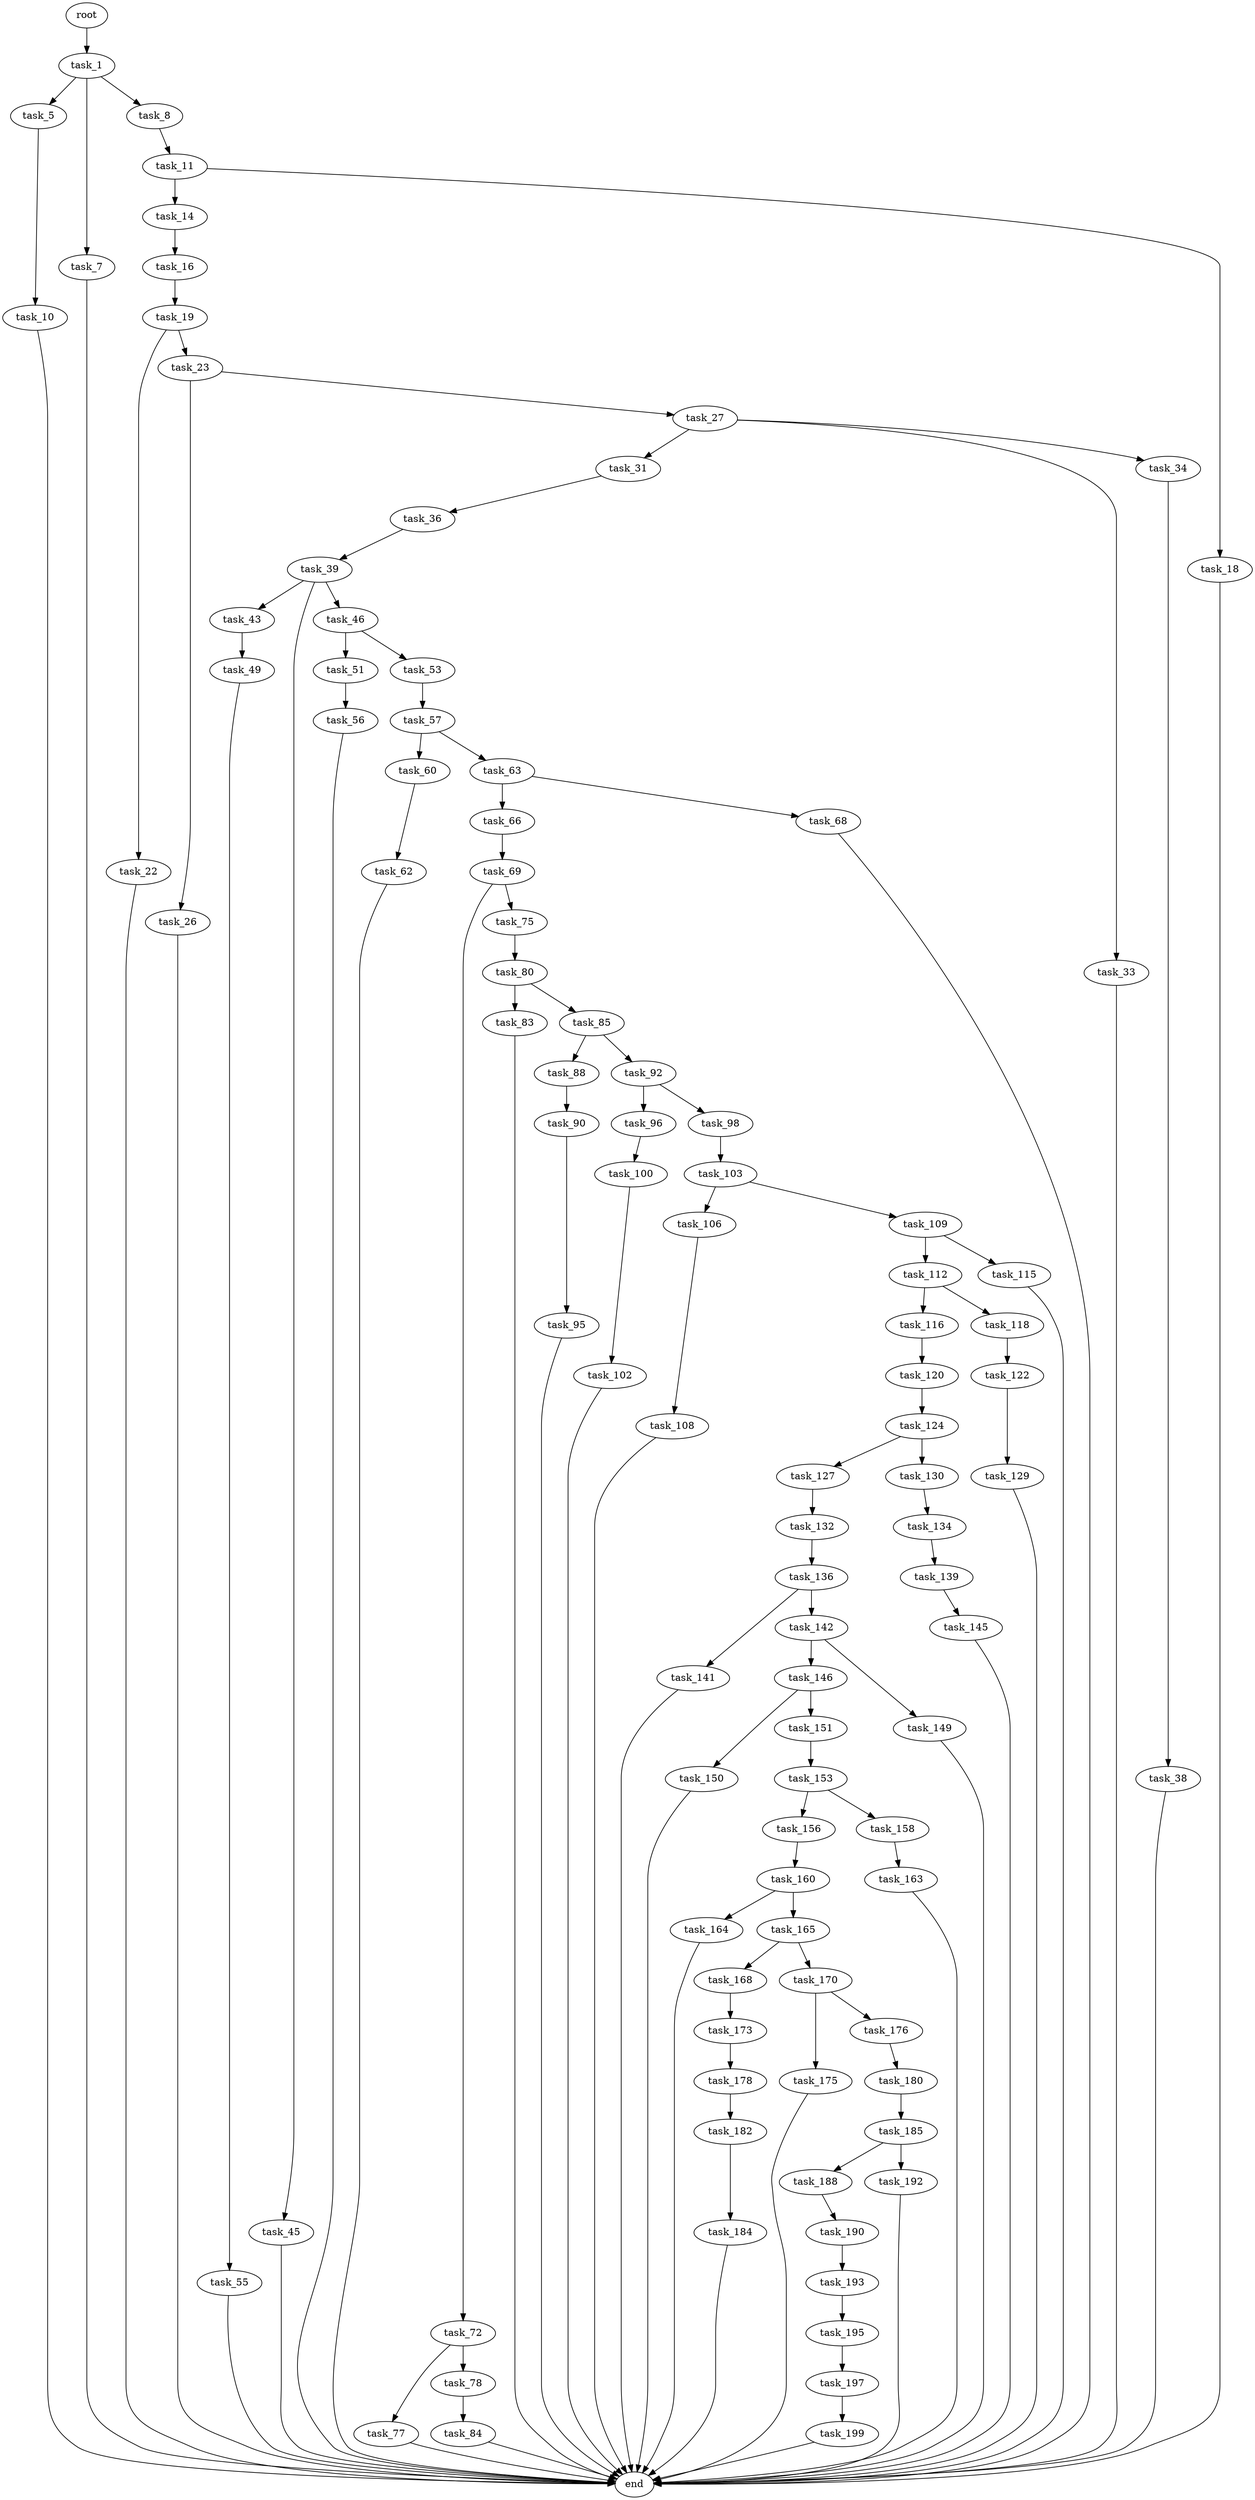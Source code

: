digraph G {
  root [size="0.000000"];
  task_1 [size="433625018.000000"];
  task_5 [size="258682525125.000000"];
  task_7 [size="368293445632.000000"];
  task_8 [size="92470447447.000000"];
  task_10 [size="557676469867.000000"];
  task_11 [size="68719476736.000000"];
  task_14 [size="951080083.000000"];
  task_16 [size="36670249103.000000"];
  task_18 [size="549755813888.000000"];
  task_19 [size="53620183530.000000"];
  task_22 [size="15070214580.000000"];
  task_23 [size="258440013869.000000"];
  task_26 [size="8192060543.000000"];
  task_27 [size="210991882880.000000"];
  task_31 [size="13402255475.000000"];
  task_33 [size="231928233984.000000"];
  task_34 [size="182249773522.000000"];
  task_36 [size="3572220706.000000"];
  task_38 [size="274255281787.000000"];
  task_39 [size="14564989256.000000"];
  task_43 [size="29891572169.000000"];
  task_45 [size="18230361331.000000"];
  task_46 [size="42652986145.000000"];
  task_49 [size="134217728000.000000"];
  task_51 [size="24064510645.000000"];
  task_53 [size="10997907014.000000"];
  task_55 [size="900140614660.000000"];
  task_56 [size="1626600297.000000"];
  task_57 [size="1132830261827.000000"];
  task_60 [size="782757789696.000000"];
  task_62 [size="36090260519.000000"];
  task_63 [size="1238061824724.000000"];
  task_66 [size="8589934592.000000"];
  task_68 [size="630367221184.000000"];
  task_69 [size="28991029248.000000"];
  task_72 [size="368293445632.000000"];
  task_75 [size="10247934944.000000"];
  task_77 [size="10388893830.000000"];
  task_78 [size="8305285625.000000"];
  task_80 [size="28991029248.000000"];
  task_83 [size="368293445632.000000"];
  task_84 [size="1073741824000.000000"];
  task_85 [size="1073741824000.000000"];
  task_88 [size="797497329099.000000"];
  task_90 [size="526174423495.000000"];
  task_92 [size="549755813888.000000"];
  task_95 [size="62417426611.000000"];
  task_96 [size="2792240531.000000"];
  task_98 [size="7769911412.000000"];
  task_100 [size="549755813888.000000"];
  task_102 [size="233039826783.000000"];
  task_103 [size="99945711631.000000"];
  task_106 [size="8589934592.000000"];
  task_108 [size="231928233984.000000"];
  task_109 [size="134217728000.000000"];
  task_112 [size="18832145911.000000"];
  task_115 [size="8589934592.000000"];
  task_116 [size="22248166855.000000"];
  task_118 [size="2859906063.000000"];
  task_120 [size="4484891454.000000"];
  task_122 [size="368293445632.000000"];
  task_124 [size="8589934592.000000"];
  task_127 [size="935254723208.000000"];
  task_129 [size="8589934592.000000"];
  task_130 [size="33221247234.000000"];
  task_132 [size="39553815919.000000"];
  task_134 [size="47038067744.000000"];
  task_136 [size="4833855566.000000"];
  task_139 [size="2498445146.000000"];
  task_141 [size="9687424407.000000"];
  task_142 [size="66569171397.000000"];
  task_145 [size="251159068365.000000"];
  task_146 [size="246434635847.000000"];
  task_149 [size="32985995643.000000"];
  task_150 [size="28991029248.000000"];
  task_151 [size="1073741824000.000000"];
  task_153 [size="334208806095.000000"];
  task_156 [size="19511741573.000000"];
  task_158 [size="549755813888.000000"];
  task_160 [size="7527509763.000000"];
  task_163 [size="25657062166.000000"];
  task_164 [size="549755813888.000000"];
  task_165 [size="134217728000.000000"];
  task_168 [size="360715350469.000000"];
  task_170 [size="15389495201.000000"];
  task_173 [size="782757789696.000000"];
  task_175 [size="782757789696.000000"];
  task_176 [size="10545531972.000000"];
  task_178 [size="417118633726.000000"];
  task_180 [size="28991029248.000000"];
  task_182 [size="1142625146.000000"];
  task_184 [size="2548484817.000000"];
  task_185 [size="460285174297.000000"];
  task_188 [size="5083438408.000000"];
  task_190 [size="27597907621.000000"];
  task_192 [size="307798902419.000000"];
  task_193 [size="6743365483.000000"];
  task_195 [size="2195483235.000000"];
  task_197 [size="27585621151.000000"];
  task_199 [size="1073741824000.000000"];
  end [size="0.000000"];

  root -> task_1 [size="1.000000"];
  task_1 -> task_5 [size="33554432.000000"];
  task_1 -> task_7 [size="33554432.000000"];
  task_1 -> task_8 [size="33554432.000000"];
  task_5 -> task_10 [size="411041792.000000"];
  task_7 -> end [size="1.000000"];
  task_8 -> task_11 [size="75497472.000000"];
  task_10 -> end [size="1.000000"];
  task_11 -> task_14 [size="134217728.000000"];
  task_11 -> task_18 [size="134217728.000000"];
  task_14 -> task_16 [size="33554432.000000"];
  task_16 -> task_19 [size="679477248.000000"];
  task_18 -> end [size="1.000000"];
  task_19 -> task_22 [size="838860800.000000"];
  task_19 -> task_23 [size="838860800.000000"];
  task_22 -> end [size="1.000000"];
  task_23 -> task_26 [size="679477248.000000"];
  task_23 -> task_27 [size="679477248.000000"];
  task_26 -> end [size="1.000000"];
  task_27 -> task_31 [size="536870912.000000"];
  task_27 -> task_33 [size="536870912.000000"];
  task_27 -> task_34 [size="536870912.000000"];
  task_31 -> task_36 [size="838860800.000000"];
  task_33 -> end [size="1.000000"];
  task_34 -> task_38 [size="301989888.000000"];
  task_36 -> task_39 [size="75497472.000000"];
  task_38 -> end [size="1.000000"];
  task_39 -> task_43 [size="411041792.000000"];
  task_39 -> task_45 [size="411041792.000000"];
  task_39 -> task_46 [size="411041792.000000"];
  task_43 -> task_49 [size="536870912.000000"];
  task_45 -> end [size="1.000000"];
  task_46 -> task_51 [size="838860800.000000"];
  task_46 -> task_53 [size="838860800.000000"];
  task_49 -> task_55 [size="209715200.000000"];
  task_51 -> task_56 [size="33554432.000000"];
  task_53 -> task_57 [size="411041792.000000"];
  task_55 -> end [size="1.000000"];
  task_56 -> end [size="1.000000"];
  task_57 -> task_60 [size="838860800.000000"];
  task_57 -> task_63 [size="838860800.000000"];
  task_60 -> task_62 [size="679477248.000000"];
  task_62 -> end [size="1.000000"];
  task_63 -> task_66 [size="838860800.000000"];
  task_63 -> task_68 [size="838860800.000000"];
  task_66 -> task_69 [size="33554432.000000"];
  task_68 -> end [size="1.000000"];
  task_69 -> task_72 [size="75497472.000000"];
  task_69 -> task_75 [size="75497472.000000"];
  task_72 -> task_77 [size="411041792.000000"];
  task_72 -> task_78 [size="411041792.000000"];
  task_75 -> task_80 [size="411041792.000000"];
  task_77 -> end [size="1.000000"];
  task_78 -> task_84 [size="411041792.000000"];
  task_80 -> task_83 [size="75497472.000000"];
  task_80 -> task_85 [size="75497472.000000"];
  task_83 -> end [size="1.000000"];
  task_84 -> end [size="1.000000"];
  task_85 -> task_88 [size="838860800.000000"];
  task_85 -> task_92 [size="838860800.000000"];
  task_88 -> task_90 [size="679477248.000000"];
  task_90 -> task_95 [size="411041792.000000"];
  task_92 -> task_96 [size="536870912.000000"];
  task_92 -> task_98 [size="536870912.000000"];
  task_95 -> end [size="1.000000"];
  task_96 -> task_100 [size="75497472.000000"];
  task_98 -> task_103 [size="134217728.000000"];
  task_100 -> task_102 [size="536870912.000000"];
  task_102 -> end [size="1.000000"];
  task_103 -> task_106 [size="75497472.000000"];
  task_103 -> task_109 [size="75497472.000000"];
  task_106 -> task_108 [size="33554432.000000"];
  task_108 -> end [size="1.000000"];
  task_109 -> task_112 [size="209715200.000000"];
  task_109 -> task_115 [size="209715200.000000"];
  task_112 -> task_116 [size="301989888.000000"];
  task_112 -> task_118 [size="301989888.000000"];
  task_115 -> end [size="1.000000"];
  task_116 -> task_120 [size="75497472.000000"];
  task_118 -> task_122 [size="301989888.000000"];
  task_120 -> task_124 [size="209715200.000000"];
  task_122 -> task_129 [size="411041792.000000"];
  task_124 -> task_127 [size="33554432.000000"];
  task_124 -> task_130 [size="33554432.000000"];
  task_127 -> task_132 [size="679477248.000000"];
  task_129 -> end [size="1.000000"];
  task_130 -> task_134 [size="536870912.000000"];
  task_132 -> task_136 [size="679477248.000000"];
  task_134 -> task_139 [size="33554432.000000"];
  task_136 -> task_141 [size="411041792.000000"];
  task_136 -> task_142 [size="411041792.000000"];
  task_139 -> task_145 [size="209715200.000000"];
  task_141 -> end [size="1.000000"];
  task_142 -> task_146 [size="75497472.000000"];
  task_142 -> task_149 [size="75497472.000000"];
  task_145 -> end [size="1.000000"];
  task_146 -> task_150 [size="301989888.000000"];
  task_146 -> task_151 [size="301989888.000000"];
  task_149 -> end [size="1.000000"];
  task_150 -> end [size="1.000000"];
  task_151 -> task_153 [size="838860800.000000"];
  task_153 -> task_156 [size="679477248.000000"];
  task_153 -> task_158 [size="679477248.000000"];
  task_156 -> task_160 [size="411041792.000000"];
  task_158 -> task_163 [size="536870912.000000"];
  task_160 -> task_164 [size="134217728.000000"];
  task_160 -> task_165 [size="134217728.000000"];
  task_163 -> end [size="1.000000"];
  task_164 -> end [size="1.000000"];
  task_165 -> task_168 [size="209715200.000000"];
  task_165 -> task_170 [size="209715200.000000"];
  task_168 -> task_173 [size="679477248.000000"];
  task_170 -> task_175 [size="679477248.000000"];
  task_170 -> task_176 [size="679477248.000000"];
  task_173 -> task_178 [size="679477248.000000"];
  task_175 -> end [size="1.000000"];
  task_176 -> task_180 [size="679477248.000000"];
  task_178 -> task_182 [size="301989888.000000"];
  task_180 -> task_185 [size="75497472.000000"];
  task_182 -> task_184 [size="33554432.000000"];
  task_184 -> end [size="1.000000"];
  task_185 -> task_188 [size="536870912.000000"];
  task_185 -> task_192 [size="536870912.000000"];
  task_188 -> task_190 [size="134217728.000000"];
  task_190 -> task_193 [size="536870912.000000"];
  task_192 -> end [size="1.000000"];
  task_193 -> task_195 [size="301989888.000000"];
  task_195 -> task_197 [size="134217728.000000"];
  task_197 -> task_199 [size="679477248.000000"];
  task_199 -> end [size="1.000000"];
}
